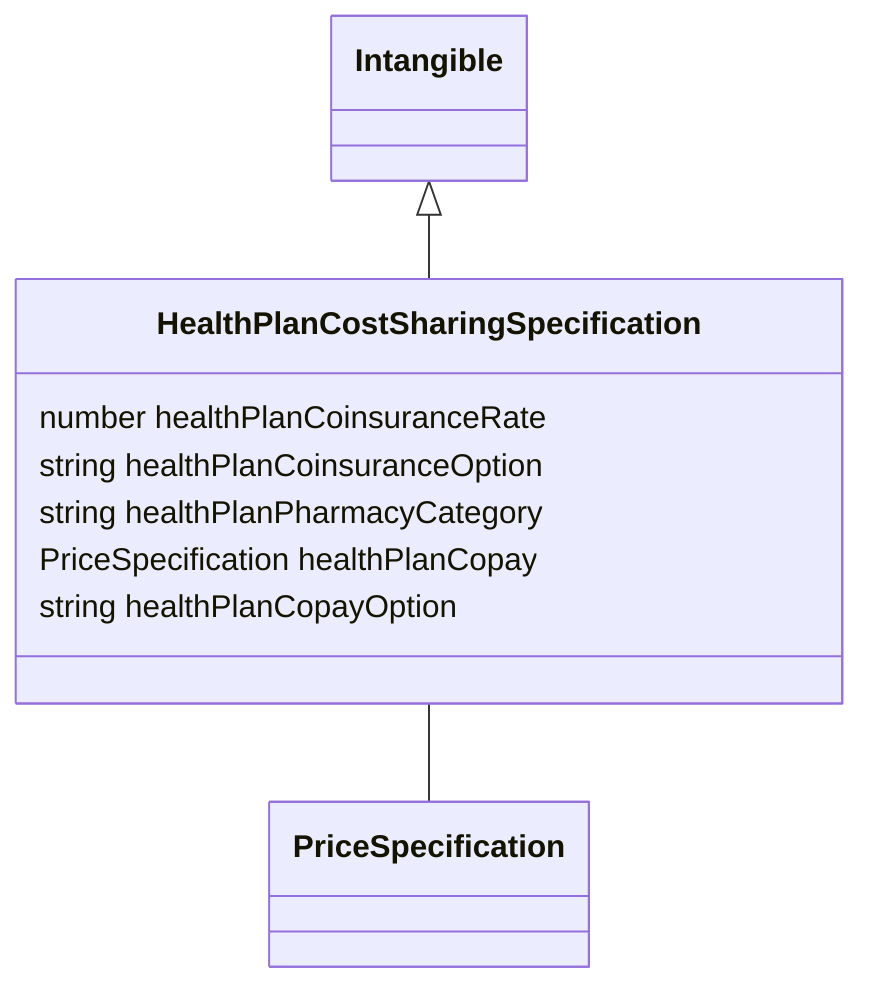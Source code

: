 classDiagram
  HealthPlanCostSharingSpecification -- PriceSpecification


Intangible <|-- HealthPlanCostSharingSpecification
class HealthPlanCostSharingSpecification {

  number healthPlanCoinsuranceRate
  string healthPlanCoinsuranceOption
  string healthPlanPharmacyCategory
  PriceSpecification healthPlanCopay
  string healthPlanCopayOption

}
